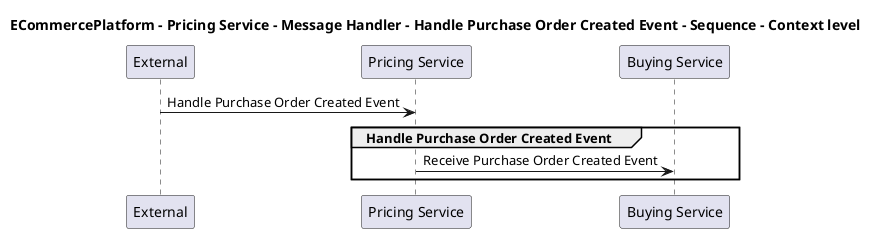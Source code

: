 @startuml

title ECommercePlatform - Pricing Service - Message Handler - Handle Purchase Order Created Event - Sequence - Context level

participant "External" as C4InterFlow.SoftwareSystems.ExternalSystem
participant "Pricing Service" as ECommercePlatform.SoftwareSystems.PricingService
participant "Buying Service" as ECommercePlatform.SoftwareSystems.BuyingService

C4InterFlow.SoftwareSystems.ExternalSystem -> ECommercePlatform.SoftwareSystems.PricingService : Handle Purchase Order Created Event
group Handle Purchase Order Created Event
ECommercePlatform.SoftwareSystems.PricingService -> ECommercePlatform.SoftwareSystems.BuyingService : Receive Purchase Order Created Event
end


@enduml
